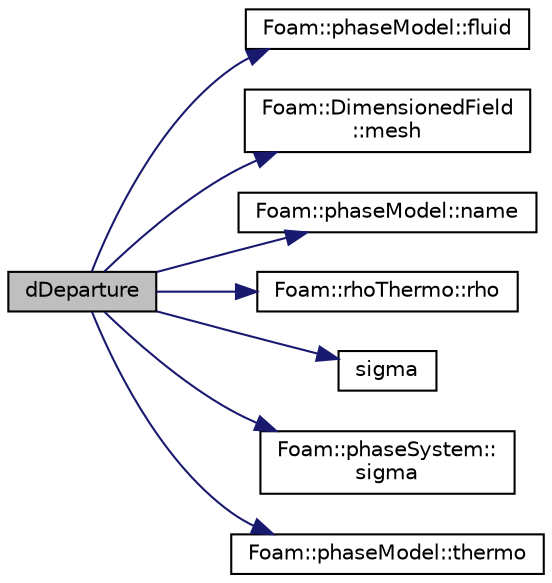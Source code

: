 digraph "dDeparture"
{
  bgcolor="transparent";
  edge [fontname="Helvetica",fontsize="10",labelfontname="Helvetica",labelfontsize="10"];
  node [fontname="Helvetica",fontsize="10",shape=record];
  rankdir="LR";
  Node1 [label="dDeparture",height=0.2,width=0.4,color="black", fillcolor="grey75", style="filled" fontcolor="black"];
  Node1 -> Node2 [color="midnightblue",fontsize="10",style="solid",fontname="Helvetica"];
  Node2 [label="Foam::phaseModel::fluid",height=0.2,width=0.4,color="black",URL="$classFoam_1_1phaseModel.html#aaa84e790f19f06bcbae72e26895fdf80",tooltip="Return the system to which this phase belongs. "];
  Node1 -> Node3 [color="midnightblue",fontsize="10",style="solid",fontname="Helvetica"];
  Node3 [label="Foam::DimensionedField\l::mesh",height=0.2,width=0.4,color="black",URL="$classFoam_1_1DimensionedField.html#abdefa6904b53f35c49185ee1cb3d1800",tooltip="Return mesh. "];
  Node1 -> Node4 [color="midnightblue",fontsize="10",style="solid",fontname="Helvetica"];
  Node4 [label="Foam::phaseModel::name",height=0.2,width=0.4,color="black",URL="$classFoam_1_1phaseModel.html#a6d60057c26042eaf7fa1b3b6fb07b582",tooltip="Return the name of this phase. "];
  Node1 -> Node5 [color="midnightblue",fontsize="10",style="solid",fontname="Helvetica"];
  Node5 [label="Foam::rhoThermo::rho",height=0.2,width=0.4,color="black",URL="$classFoam_1_1rhoThermo.html#a9f74bf0467ab145920ee542ceb8e2ae6",tooltip="Density [kg/m^3]. "];
  Node1 -> Node6 [color="midnightblue",fontsize="10",style="solid",fontname="Helvetica"];
  Node6 [label="sigma",height=0.2,width=0.4,color="black",URL="$solvers_2finiteArea_2liquidFilmFoam_2readTransportProperties_8H.html#af5d3c6bc3e5c47c918a154db7d0a2d05"];
  Node1 -> Node7 [color="midnightblue",fontsize="10",style="solid",fontname="Helvetica"];
  Node7 [label="Foam::phaseSystem::\lsigma",height=0.2,width=0.4,color="black",URL="$classFoam_1_1phaseSystem.html#aa91f5407144544281d3a2473c5c02328",tooltip="Return the surface tension coefficient for a pair. "];
  Node1 -> Node8 [color="midnightblue",fontsize="10",style="solid",fontname="Helvetica"];
  Node8 [label="Foam::phaseModel::thermo",height=0.2,width=0.4,color="black",URL="$classFoam_1_1phaseModel.html#a4c00982ae249a9732ea710a50e33b970",tooltip="Return the thermophysical model. "];
}
